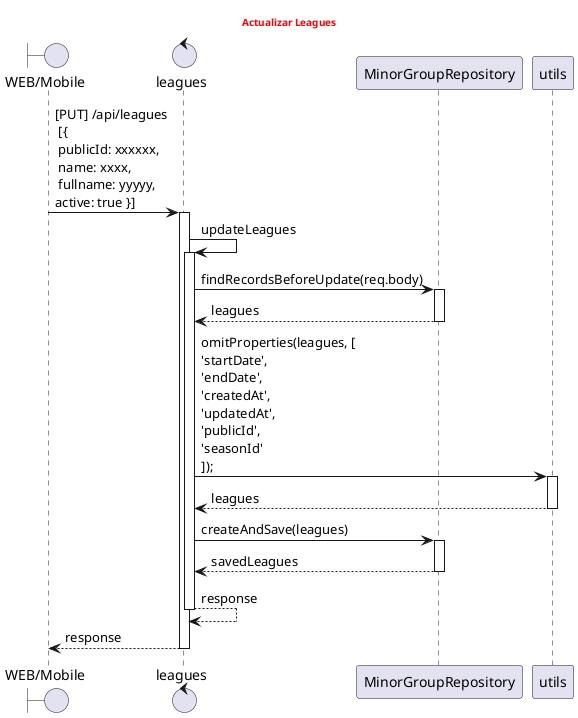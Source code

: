 @startuml
title <font color=red size=10>Actualizar Leagues</font>

boundary "WEB/Mobile" as ui order 5
control leagues as leagues order 10
participant utils order 20
participant MinorGroupRepository as repo order 15

ui -> leagues : [PUT] /api/leagues\n [{\n publicId: xxxxxx,\n name: xxxx,\n fullname: yyyyy,\nactive: true }]
activate leagues
leagues -> leagues : updateLeagues
activate leagues
leagues -> repo : findRecordsBeforeUpdate(req.body)
activate repo
return leagues
leagues -> utils : omitProperties(leagues, [\n'startDate',\n'endDate',\n'createdAt',\n'updatedAt',\n'publicId',\n'seasonId'\n]);
activate utils
return leagues
leagues -> repo : createAndSave(leagues)
activate repo
return savedLeagues
return response
return response

@enduml